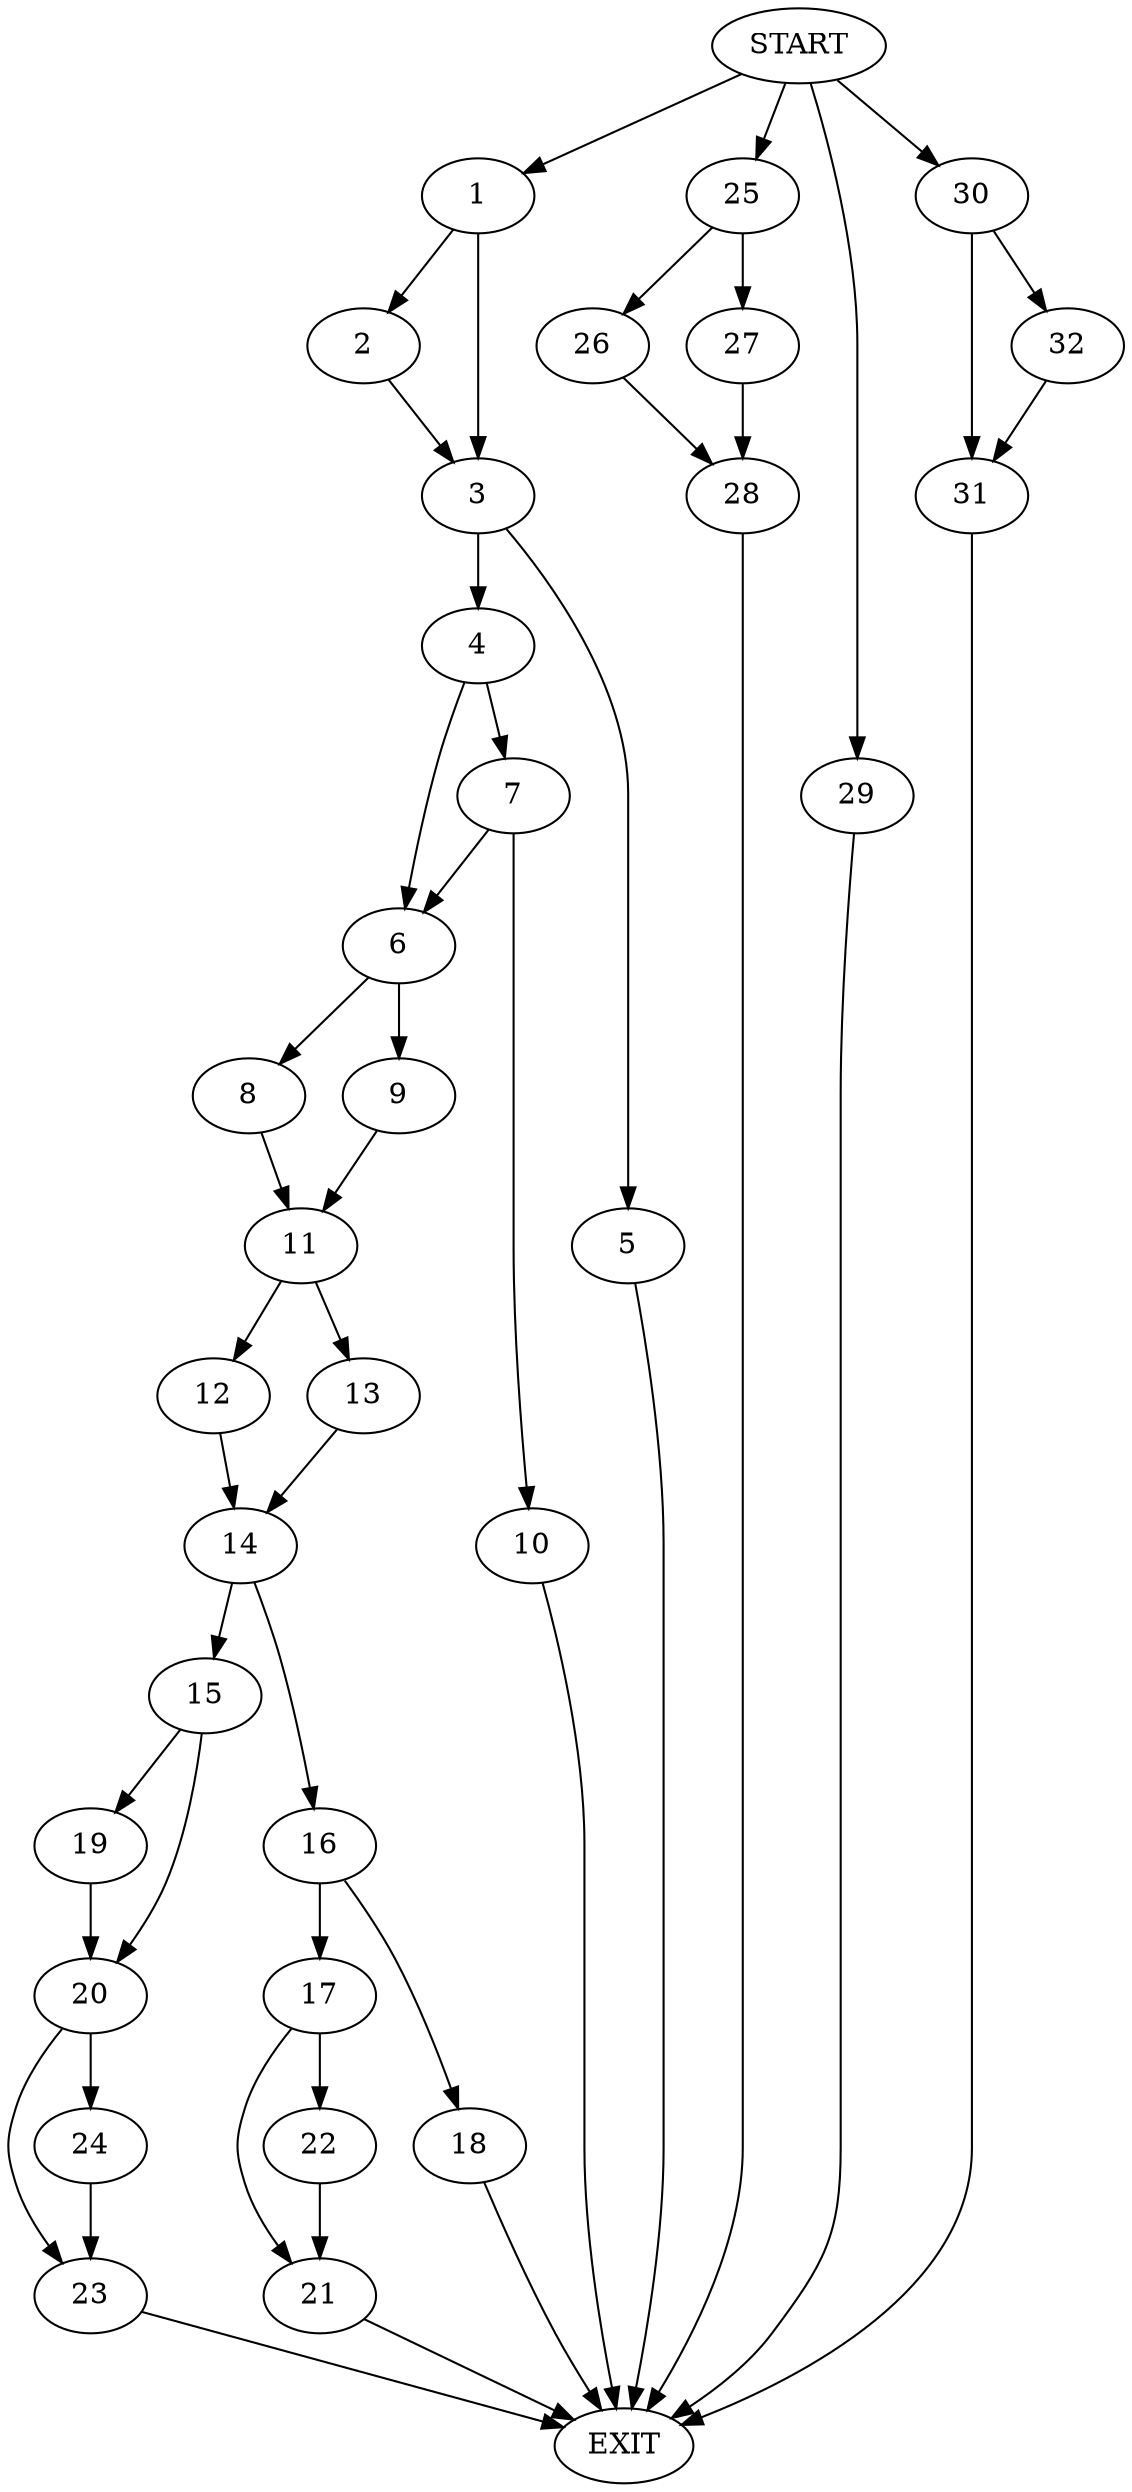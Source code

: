 digraph {
0 [label="START"]
33 [label="EXIT"]
0 -> 1
1 -> 2
1 -> 3
2 -> 3
3 -> 4
3 -> 5
5 -> 33
4 -> 6
4 -> 7
6 -> 8
6 -> 9
7 -> 10
7 -> 6
10 -> 33
9 -> 11
8 -> 11
11 -> 12
11 -> 13
13 -> 14
12 -> 14
14 -> 15
14 -> 16
16 -> 17
16 -> 18
15 -> 19
15 -> 20
17 -> 21
17 -> 22
18 -> 33
22 -> 21
21 -> 33
19 -> 20
20 -> 23
20 -> 24
24 -> 23
23 -> 33
0 -> 25
25 -> 26
25 -> 27
27 -> 28
26 -> 28
28 -> 33
0 -> 29
29 -> 33
0 -> 30
30 -> 31
30 -> 32
32 -> 31
31 -> 33
}
